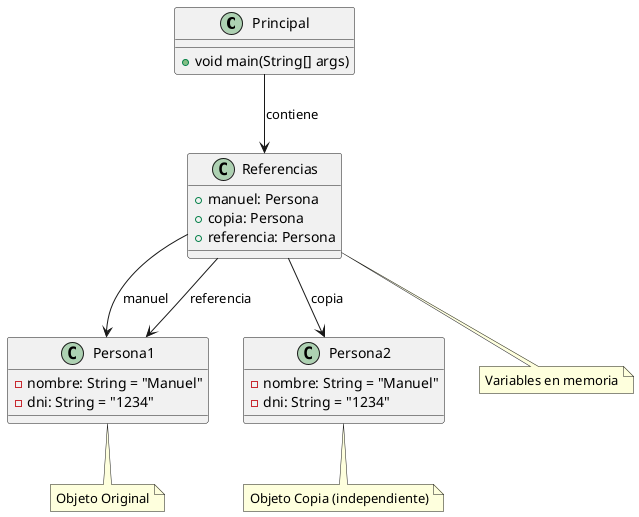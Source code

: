 @startuml
class Principal {
        +void main(String[] args)
    }
    
    class Persona1 {
        -nombre: String = "Manuel"
        -dni: String = "1234"
    }
    
    class Persona2 {
        -nombre: String = "Manuel"
        -dni: String = "1234"
    }
    
    class Referencias {
        +manuel: Persona
        +copia: Persona
        +referencia: Persona
    }
    
    Principal --> Referencias : contiene
    Referencias --> Persona1 : manuel
    Referencias --> Persona1 : referencia
    Referencias --> Persona2 : copia
    
    note "Objeto Original" as N1
    note "Objeto Copia (independiente)" as N2
    note "Variables en memoria" as N3
    
    Persona1 .. N1
    Persona2 .. N2
    Referencias .. N3
@enduml